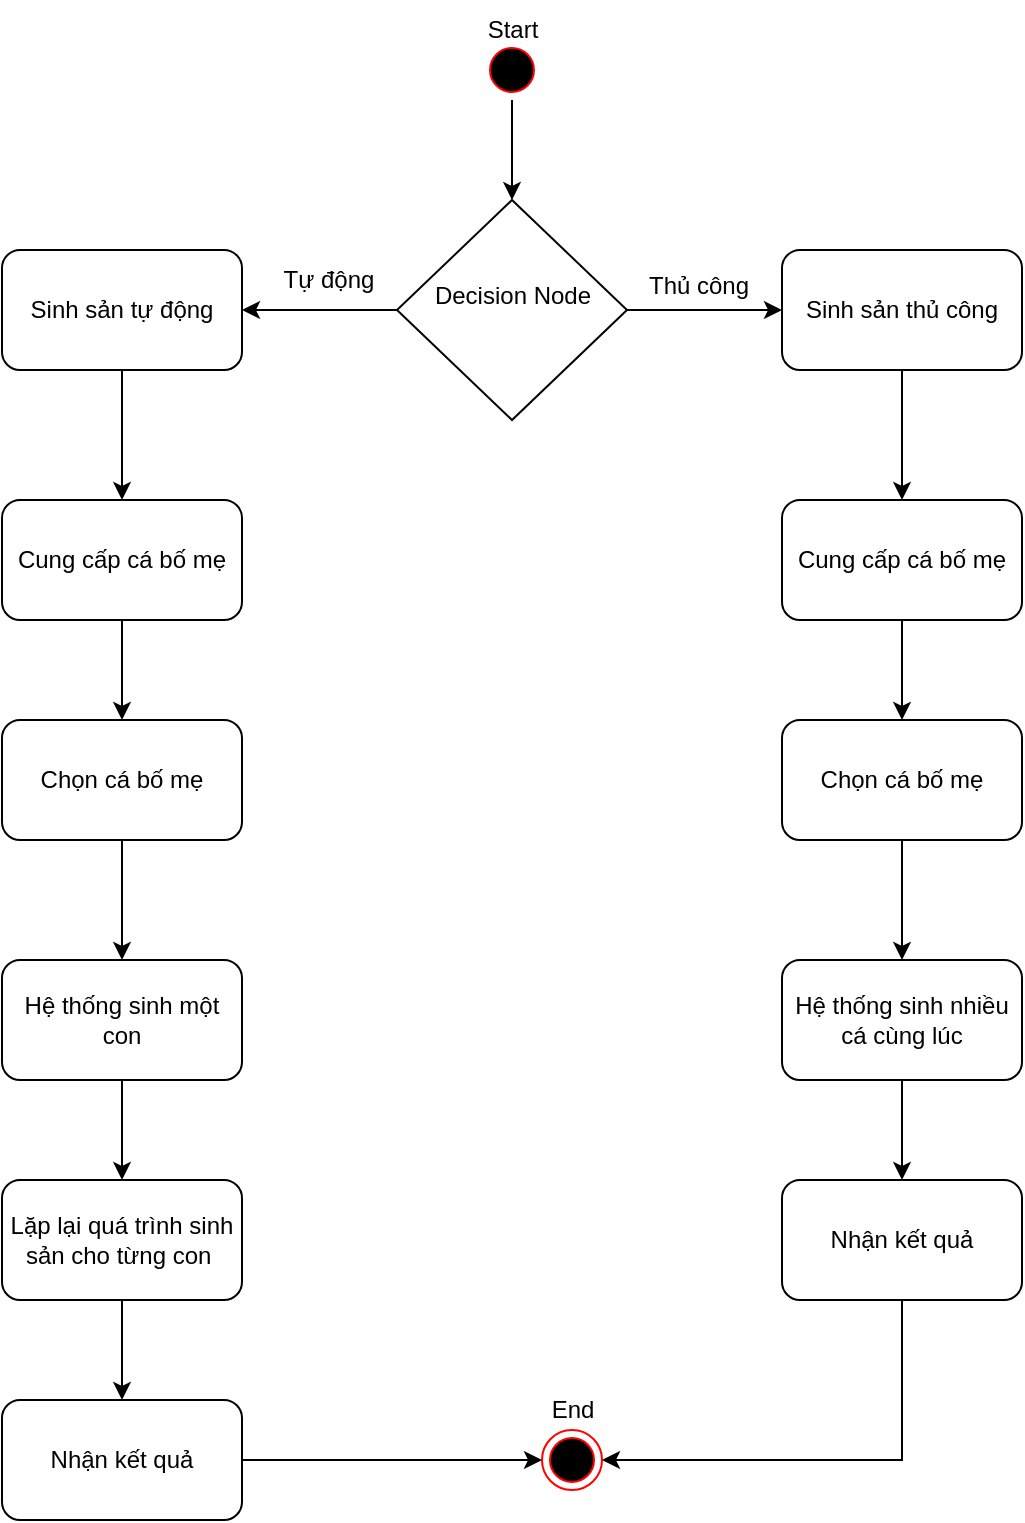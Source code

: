 <mxfile version="24.8.2">
  <diagram name="Trang-1" id="lPVhursbWP4l5N3nqtMR">
    <mxGraphModel dx="962" dy="405" grid="1" gridSize="10" guides="1" tooltips="1" connect="1" arrows="1" fold="1" page="1" pageScale="1" pageWidth="827" pageHeight="1169" math="0" shadow="0">
      <root>
        <mxCell id="0" />
        <mxCell id="1" parent="0" />
        <mxCell id="zpDj9r_sV9c_TJEIEZDB-5" style="edgeStyle=orthogonalEdgeStyle;rounded=0;orthogonalLoop=1;jettySize=auto;html=1;entryX=0.5;entryY=0;entryDx=0;entryDy=0;" edge="1" parent="1" source="zpDj9r_sV9c_TJEIEZDB-1" target="zpDj9r_sV9c_TJEIEZDB-4">
          <mxGeometry relative="1" as="geometry" />
        </mxCell>
        <mxCell id="zpDj9r_sV9c_TJEIEZDB-1" value="" style="ellipse;html=1;shape=startState;fillColor=#000000;strokeColor=#ff0000;" vertex="1" parent="1">
          <mxGeometry x="360" y="40" width="30" height="30" as="geometry" />
        </mxCell>
        <mxCell id="zpDj9r_sV9c_TJEIEZDB-7" style="edgeStyle=orthogonalEdgeStyle;rounded=0;orthogonalLoop=1;jettySize=auto;html=1;entryX=0;entryY=0.5;entryDx=0;entryDy=0;" edge="1" parent="1" source="zpDj9r_sV9c_TJEIEZDB-4" target="zpDj9r_sV9c_TJEIEZDB-11">
          <mxGeometry relative="1" as="geometry">
            <mxPoint x="500" y="175" as="targetPoint" />
          </mxGeometry>
        </mxCell>
        <mxCell id="zpDj9r_sV9c_TJEIEZDB-9" style="edgeStyle=orthogonalEdgeStyle;rounded=0;orthogonalLoop=1;jettySize=auto;html=1;entryX=1;entryY=0.5;entryDx=0;entryDy=0;" edge="1" parent="1" source="zpDj9r_sV9c_TJEIEZDB-4" target="zpDj9r_sV9c_TJEIEZDB-12">
          <mxGeometry relative="1" as="geometry">
            <mxPoint x="230" y="175" as="targetPoint" />
          </mxGeometry>
        </mxCell>
        <mxCell id="zpDj9r_sV9c_TJEIEZDB-4" value="&#xa;Decision Node&#xa;&#xa;" style="rhombus;whiteSpace=wrap;html=1;" vertex="1" parent="1">
          <mxGeometry x="317.5" y="120" width="115" height="110" as="geometry" />
        </mxCell>
        <mxCell id="zpDj9r_sV9c_TJEIEZDB-8" value="Thủ công" style="text;html=1;align=center;verticalAlign=middle;resizable=0;points=[];autosize=1;strokeColor=none;fillColor=none;" vertex="1" parent="1">
          <mxGeometry x="432.5" y="148" width="70" height="30" as="geometry" />
        </mxCell>
        <mxCell id="zpDj9r_sV9c_TJEIEZDB-10" value="Tự động" style="text;html=1;align=center;verticalAlign=middle;resizable=0;points=[];autosize=1;strokeColor=none;fillColor=none;" vertex="1" parent="1">
          <mxGeometry x="247.5" y="145" width="70" height="30" as="geometry" />
        </mxCell>
        <mxCell id="zpDj9r_sV9c_TJEIEZDB-14" style="edgeStyle=orthogonalEdgeStyle;rounded=0;orthogonalLoop=1;jettySize=auto;html=1;entryX=0.5;entryY=0;entryDx=0;entryDy=0;" edge="1" parent="1" source="zpDj9r_sV9c_TJEIEZDB-11" target="zpDj9r_sV9c_TJEIEZDB-13">
          <mxGeometry relative="1" as="geometry" />
        </mxCell>
        <mxCell id="zpDj9r_sV9c_TJEIEZDB-11" value="Sinh sản thủ công" style="rounded=1;whiteSpace=wrap;html=1;" vertex="1" parent="1">
          <mxGeometry x="510" y="145" width="120" height="60" as="geometry" />
        </mxCell>
        <mxCell id="zpDj9r_sV9c_TJEIEZDB-32" style="edgeStyle=orthogonalEdgeStyle;rounded=0;orthogonalLoop=1;jettySize=auto;html=1;entryX=0.5;entryY=0;entryDx=0;entryDy=0;" edge="1" parent="1" source="zpDj9r_sV9c_TJEIEZDB-12" target="zpDj9r_sV9c_TJEIEZDB-26">
          <mxGeometry relative="1" as="geometry" />
        </mxCell>
        <mxCell id="zpDj9r_sV9c_TJEIEZDB-12" value="Sinh sản tự động" style="rounded=1;whiteSpace=wrap;html=1;" vertex="1" parent="1">
          <mxGeometry x="120" y="145" width="120" height="60" as="geometry" />
        </mxCell>
        <mxCell id="zpDj9r_sV9c_TJEIEZDB-16" style="edgeStyle=orthogonalEdgeStyle;rounded=0;orthogonalLoop=1;jettySize=auto;html=1;entryX=0.5;entryY=0;entryDx=0;entryDy=0;" edge="1" parent="1" source="zpDj9r_sV9c_TJEIEZDB-13" target="zpDj9r_sV9c_TJEIEZDB-15">
          <mxGeometry relative="1" as="geometry" />
        </mxCell>
        <mxCell id="zpDj9r_sV9c_TJEIEZDB-13" value="Cung cấp cá bố mẹ" style="rounded=1;whiteSpace=wrap;html=1;" vertex="1" parent="1">
          <mxGeometry x="510" y="270" width="120" height="60" as="geometry" />
        </mxCell>
        <mxCell id="zpDj9r_sV9c_TJEIEZDB-18" style="edgeStyle=orthogonalEdgeStyle;rounded=0;orthogonalLoop=1;jettySize=auto;html=1;entryX=0.5;entryY=0;entryDx=0;entryDy=0;" edge="1" parent="1" source="zpDj9r_sV9c_TJEIEZDB-15" target="zpDj9r_sV9c_TJEIEZDB-17">
          <mxGeometry relative="1" as="geometry" />
        </mxCell>
        <mxCell id="zpDj9r_sV9c_TJEIEZDB-15" value="Chọn cá bố mẹ" style="rounded=1;whiteSpace=wrap;html=1;" vertex="1" parent="1">
          <mxGeometry x="510" y="380" width="120" height="60" as="geometry" />
        </mxCell>
        <mxCell id="zpDj9r_sV9c_TJEIEZDB-20" style="edgeStyle=orthogonalEdgeStyle;rounded=0;orthogonalLoop=1;jettySize=auto;html=1;entryX=0.5;entryY=0;entryDx=0;entryDy=0;" edge="1" parent="1" source="zpDj9r_sV9c_TJEIEZDB-17" target="zpDj9r_sV9c_TJEIEZDB-19">
          <mxGeometry relative="1" as="geometry" />
        </mxCell>
        <mxCell id="zpDj9r_sV9c_TJEIEZDB-17" value="Hệ thống sinh nhiều cá cùng lúc" style="rounded=1;whiteSpace=wrap;html=1;" vertex="1" parent="1">
          <mxGeometry x="510" y="500" width="120" height="60" as="geometry" />
        </mxCell>
        <mxCell id="zpDj9r_sV9c_TJEIEZDB-37" style="edgeStyle=orthogonalEdgeStyle;rounded=0;orthogonalLoop=1;jettySize=auto;html=1;entryX=1;entryY=0.5;entryDx=0;entryDy=0;" edge="1" parent="1" source="zpDj9r_sV9c_TJEIEZDB-19" target="zpDj9r_sV9c_TJEIEZDB-35">
          <mxGeometry relative="1" as="geometry">
            <mxPoint x="570" y="810" as="targetPoint" />
            <Array as="points">
              <mxPoint x="570" y="750" />
            </Array>
          </mxGeometry>
        </mxCell>
        <mxCell id="zpDj9r_sV9c_TJEIEZDB-19" value="Nhận kết quả" style="rounded=1;whiteSpace=wrap;html=1;" vertex="1" parent="1">
          <mxGeometry x="510" y="610" width="120" height="60" as="geometry" />
        </mxCell>
        <mxCell id="zpDj9r_sV9c_TJEIEZDB-25" style="edgeStyle=orthogonalEdgeStyle;rounded=0;orthogonalLoop=1;jettySize=auto;html=1;entryX=0.5;entryY=0;entryDx=0;entryDy=0;" edge="1" parent="1" source="zpDj9r_sV9c_TJEIEZDB-26" target="zpDj9r_sV9c_TJEIEZDB-28">
          <mxGeometry relative="1" as="geometry" />
        </mxCell>
        <mxCell id="zpDj9r_sV9c_TJEIEZDB-26" value="Cung cấp cá bố mẹ" style="rounded=1;whiteSpace=wrap;html=1;" vertex="1" parent="1">
          <mxGeometry x="120" y="270" width="120" height="60" as="geometry" />
        </mxCell>
        <mxCell id="zpDj9r_sV9c_TJEIEZDB-27" style="edgeStyle=orthogonalEdgeStyle;rounded=0;orthogonalLoop=1;jettySize=auto;html=1;entryX=0.5;entryY=0;entryDx=0;entryDy=0;" edge="1" parent="1" source="zpDj9r_sV9c_TJEIEZDB-28" target="zpDj9r_sV9c_TJEIEZDB-30">
          <mxGeometry relative="1" as="geometry" />
        </mxCell>
        <mxCell id="zpDj9r_sV9c_TJEIEZDB-28" value="Chọn cá bố mẹ" style="rounded=1;whiteSpace=wrap;html=1;" vertex="1" parent="1">
          <mxGeometry x="120" y="380" width="120" height="60" as="geometry" />
        </mxCell>
        <mxCell id="zpDj9r_sV9c_TJEIEZDB-29" style="edgeStyle=orthogonalEdgeStyle;rounded=0;orthogonalLoop=1;jettySize=auto;html=1;entryX=0.5;entryY=0;entryDx=0;entryDy=0;" edge="1" parent="1" source="zpDj9r_sV9c_TJEIEZDB-30" target="zpDj9r_sV9c_TJEIEZDB-31">
          <mxGeometry relative="1" as="geometry" />
        </mxCell>
        <mxCell id="zpDj9r_sV9c_TJEIEZDB-30" value="Hệ thống sinh một con" style="rounded=1;whiteSpace=wrap;html=1;" vertex="1" parent="1">
          <mxGeometry x="120" y="500" width="120" height="60" as="geometry" />
        </mxCell>
        <mxCell id="zpDj9r_sV9c_TJEIEZDB-34" style="edgeStyle=orthogonalEdgeStyle;rounded=0;orthogonalLoop=1;jettySize=auto;html=1;entryX=0.5;entryY=0;entryDx=0;entryDy=0;" edge="1" parent="1" source="zpDj9r_sV9c_TJEIEZDB-31" target="zpDj9r_sV9c_TJEIEZDB-33">
          <mxGeometry relative="1" as="geometry" />
        </mxCell>
        <mxCell id="zpDj9r_sV9c_TJEIEZDB-31" value="Lặp lại quá trình sinh sản cho từng con&amp;nbsp;" style="rounded=1;whiteSpace=wrap;html=1;" vertex="1" parent="1">
          <mxGeometry x="120" y="610" width="120" height="60" as="geometry" />
        </mxCell>
        <mxCell id="zpDj9r_sV9c_TJEIEZDB-36" style="edgeStyle=orthogonalEdgeStyle;rounded=0;orthogonalLoop=1;jettySize=auto;html=1;entryX=0;entryY=0.5;entryDx=0;entryDy=0;" edge="1" parent="1" source="zpDj9r_sV9c_TJEIEZDB-33" target="zpDj9r_sV9c_TJEIEZDB-35">
          <mxGeometry relative="1" as="geometry" />
        </mxCell>
        <mxCell id="zpDj9r_sV9c_TJEIEZDB-33" value="Nhận kết quả" style="rounded=1;whiteSpace=wrap;html=1;" vertex="1" parent="1">
          <mxGeometry x="120" y="720" width="120" height="60" as="geometry" />
        </mxCell>
        <mxCell id="zpDj9r_sV9c_TJEIEZDB-35" value="" style="ellipse;html=1;shape=endState;fillColor=#000000;strokeColor=#ff0000;" vertex="1" parent="1">
          <mxGeometry x="390" y="735" width="30" height="30" as="geometry" />
        </mxCell>
        <mxCell id="zpDj9r_sV9c_TJEIEZDB-38" value="Start" style="text;html=1;align=center;verticalAlign=middle;resizable=0;points=[];autosize=1;strokeColor=none;fillColor=none;" vertex="1" parent="1">
          <mxGeometry x="350" y="20" width="50" height="30" as="geometry" />
        </mxCell>
        <mxCell id="zpDj9r_sV9c_TJEIEZDB-39" value="End" style="text;html=1;align=center;verticalAlign=middle;resizable=0;points=[];autosize=1;strokeColor=none;fillColor=none;" vertex="1" parent="1">
          <mxGeometry x="385" y="710" width="40" height="30" as="geometry" />
        </mxCell>
      </root>
    </mxGraphModel>
  </diagram>
</mxfile>
